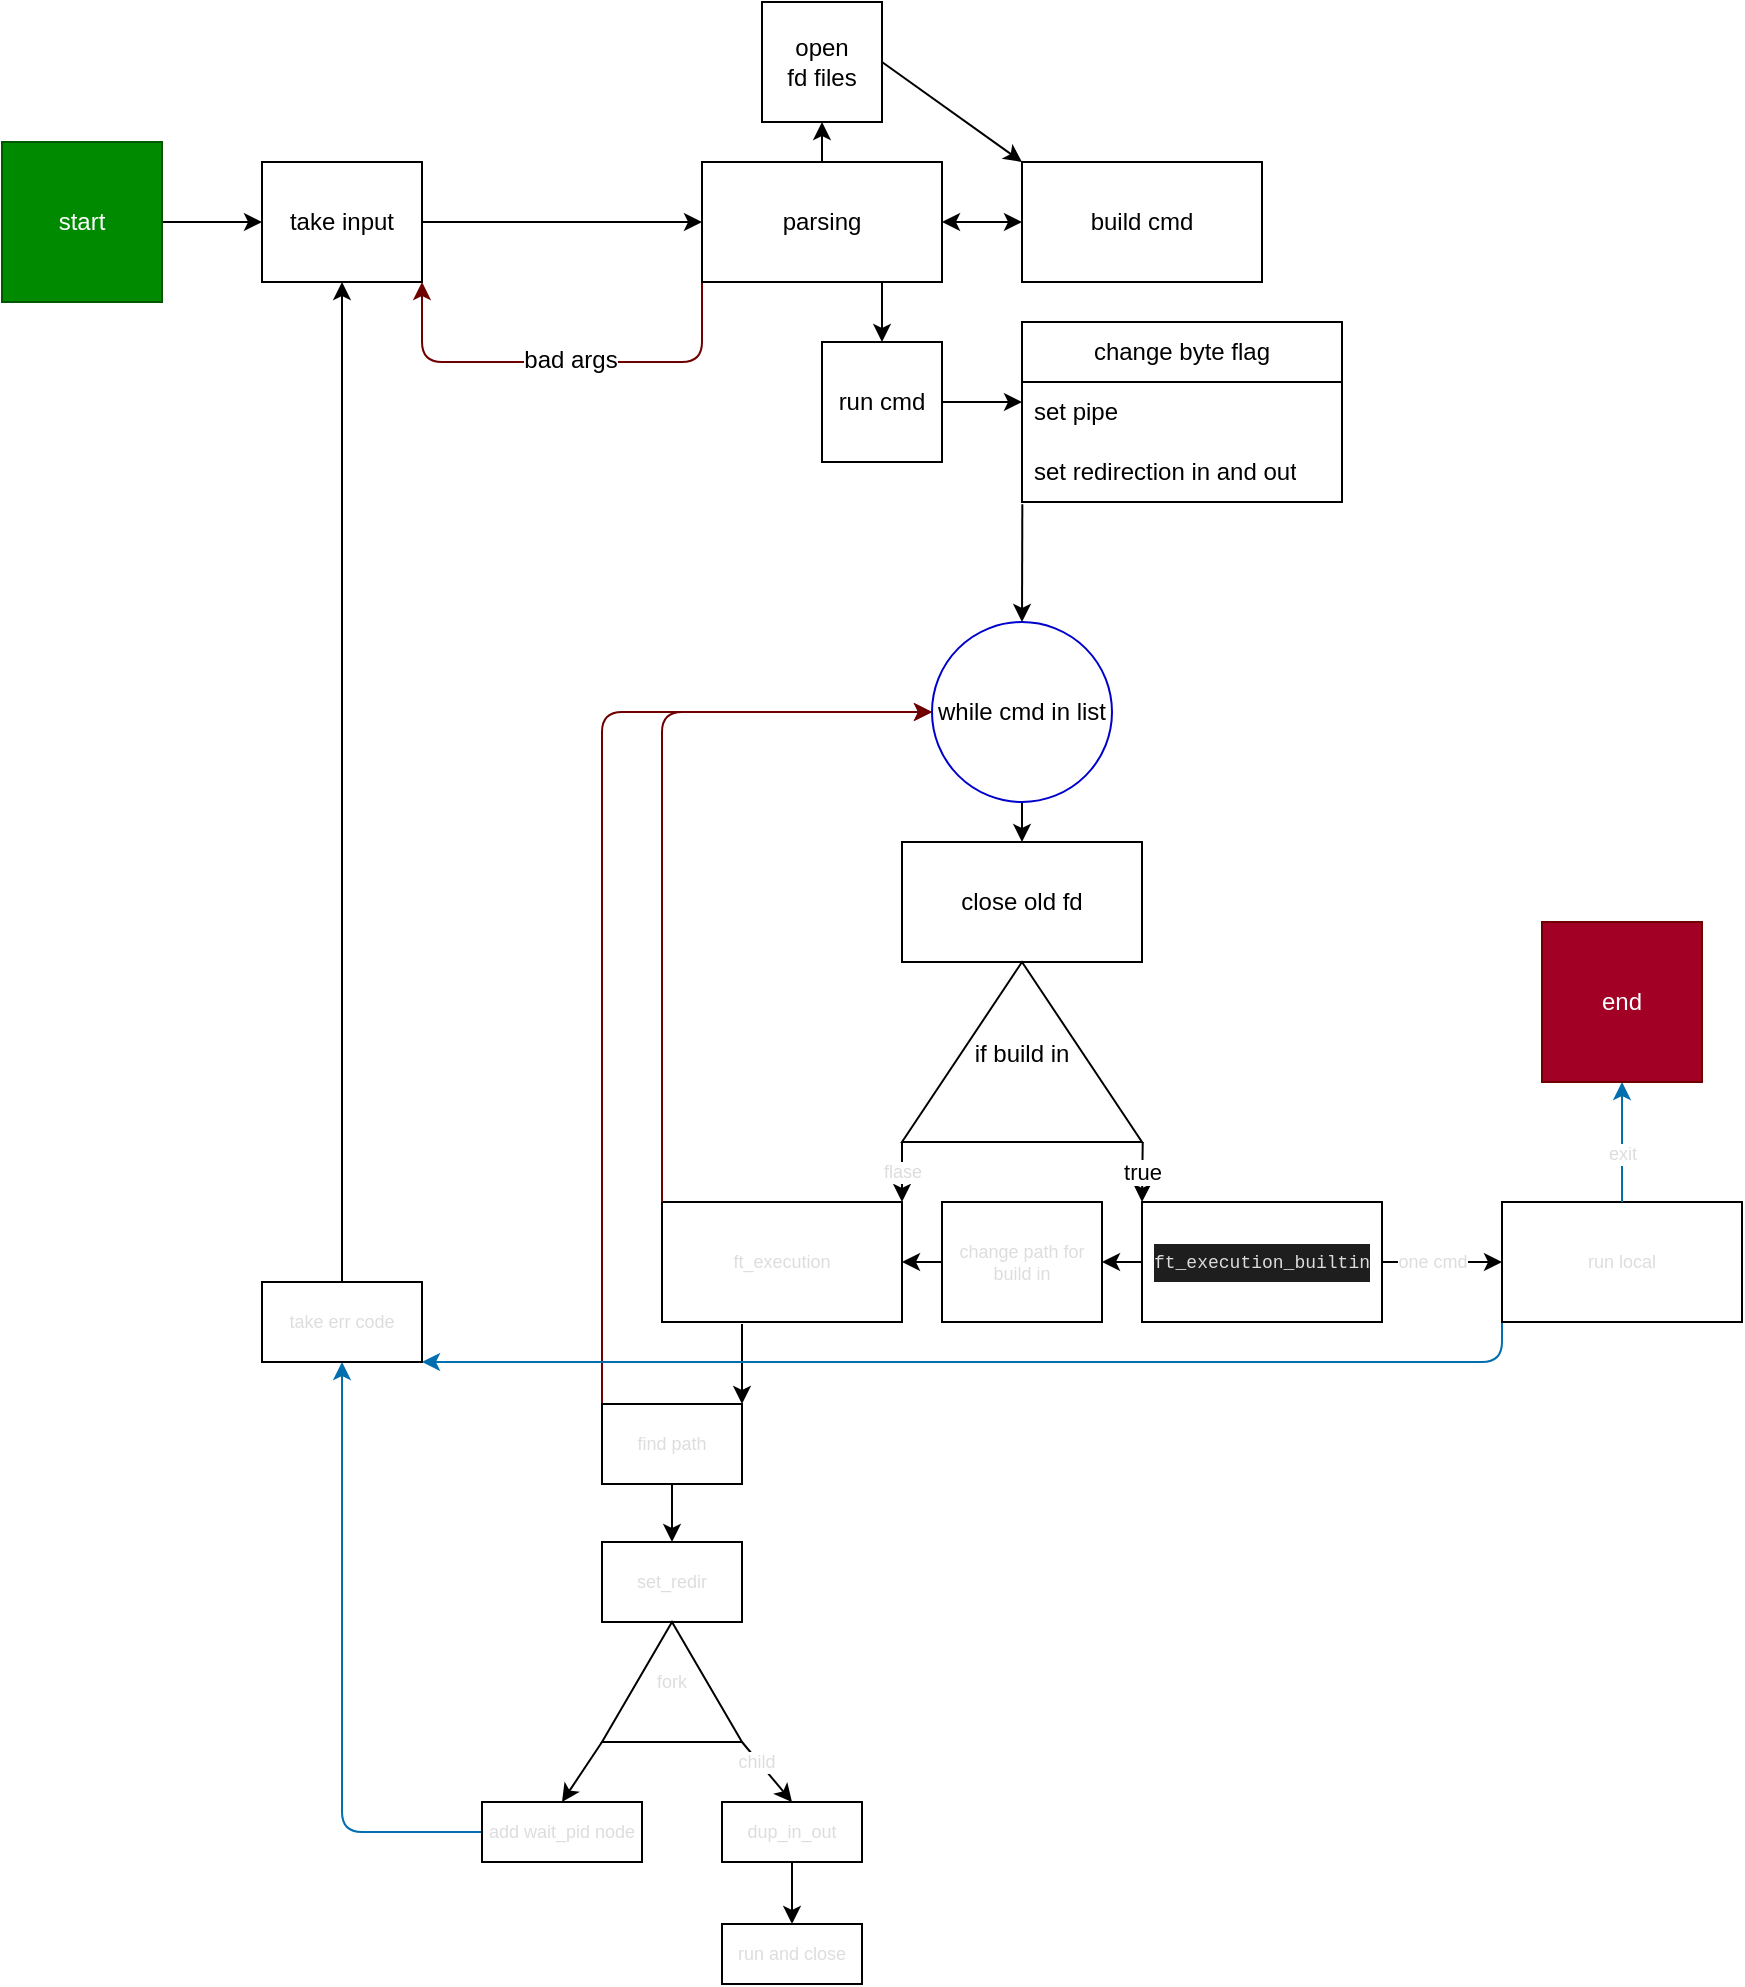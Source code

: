 <mxfile>
    <diagram id="g02yZPYnZc3DpvQOZKdE" name="Page-1">
        <mxGraphModel dx="1247" dy="776" grid="1" gridSize="10" guides="1" tooltips="1" connect="1" arrows="1" fold="1" page="1" pageScale="1" pageWidth="3000" pageHeight="3000" background="none" math="0" shadow="0">
            <root>
                <mxCell id="0"/>
                <mxCell id="1" parent="0"/>
                <mxCell id="10" style="edgeStyle=none;html=1;entryX=0.5;entryY=1;entryDx=0;entryDy=0;exitX=0.5;exitY=0;exitDx=0;exitDy=0;" parent="1" source="2" target="6" edge="1">
                    <mxGeometry relative="1" as="geometry">
                        <mxPoint x="830" y="310" as="sourcePoint"/>
                    </mxGeometry>
                </mxCell>
                <mxCell id="84" style="edgeStyle=none;html=1;exitX=0;exitY=1;exitDx=0;exitDy=0;entryX=1;entryY=1;entryDx=0;entryDy=0;fillColor=#a20025;strokeColor=#6F0000;" parent="1" source="2" target="83" edge="1">
                    <mxGeometry relative="1" as="geometry">
                        <mxPoint x="680" y="440" as="targetPoint"/>
                        <Array as="points">
                            <mxPoint x="740" y="440"/>
                            <mxPoint x="600" y="440"/>
                        </Array>
                    </mxGeometry>
                </mxCell>
                <mxCell id="85" value="bad args" style="edgeLabel;html=1;align=center;verticalAlign=middle;resizable=0;points=[];fontSize=12;fontFamily=Helvetica;fontColor=default;" parent="84" vertex="1" connectable="0">
                    <mxGeometry x="-0.036" y="-1" relative="1" as="geometry">
                        <mxPoint as="offset"/>
                    </mxGeometry>
                </mxCell>
                <mxCell id="2" value="parsing" style="rounded=0;whiteSpace=wrap;html=1;fontStyle=0;" parent="1" vertex="1">
                    <mxGeometry x="740" y="340" width="120" height="60" as="geometry"/>
                </mxCell>
                <mxCell id="4" value="build cmd" style="rounded=0;whiteSpace=wrap;html=1;" parent="1" vertex="1">
                    <mxGeometry x="900" y="340" width="120" height="60" as="geometry"/>
                </mxCell>
                <mxCell id="6" value="open&lt;br&gt;fd files" style="whiteSpace=wrap;html=1;aspect=fixed;" parent="1" vertex="1">
                    <mxGeometry x="770" y="260" width="60" height="60" as="geometry"/>
                </mxCell>
                <mxCell id="8" value="" style="endArrow=classic;html=1;exitX=1;exitY=0.5;exitDx=0;exitDy=0;entryX=0;entryY=0;entryDx=0;entryDy=0;" parent="1" source="6" target="4" edge="1">
                    <mxGeometry width="50" height="50" relative="1" as="geometry">
                        <mxPoint x="892" y="341" as="sourcePoint"/>
                        <mxPoint x="942" y="291" as="targetPoint"/>
                    </mxGeometry>
                </mxCell>
                <mxCell id="13" value="run cmd" style="whiteSpace=wrap;html=1;aspect=fixed;" parent="1" vertex="1">
                    <mxGeometry x="800" y="430" width="60" height="60" as="geometry"/>
                </mxCell>
                <mxCell id="16" value="change byte flag" style="swimlane;fontStyle=0;childLayout=stackLayout;horizontal=1;startSize=30;horizontalStack=0;resizeParent=1;resizeParentMax=0;resizeLast=0;collapsible=1;marginBottom=0;whiteSpace=wrap;html=1;" parent="1" vertex="1">
                    <mxGeometry x="900" y="420" width="160" height="90" as="geometry"/>
                </mxCell>
                <mxCell id="17" value="set pipe" style="text;strokeColor=none;fillColor=none;align=left;verticalAlign=middle;spacingLeft=4;spacingRight=4;overflow=hidden;points=[[0,0.5],[1,0.5]];portConstraint=eastwest;rotatable=0;whiteSpace=wrap;html=1;" parent="16" vertex="1">
                    <mxGeometry y="30" width="160" height="30" as="geometry"/>
                </mxCell>
                <mxCell id="19" value="set redirection in and out" style="text;strokeColor=none;fillColor=none;align=left;verticalAlign=middle;spacingLeft=4;spacingRight=4;overflow=hidden;points=[[0,0.5],[1,0.5]];portConstraint=eastwest;rotatable=0;whiteSpace=wrap;html=1;" parent="16" vertex="1">
                    <mxGeometry y="60" width="160" height="30" as="geometry"/>
                </mxCell>
                <mxCell id="60" style="edgeStyle=none;html=1;exitX=0.5;exitY=1;exitDx=0;exitDy=0;entryX=0.5;entryY=0;entryDx=0;entryDy=0;fontSize=9;fontColor=#DDDDDD;" parent="1" source="20" target="22" edge="1">
                    <mxGeometry relative="1" as="geometry"/>
                </mxCell>
                <mxCell id="20" value="while cmd in list" style="ellipse;whiteSpace=wrap;html=1;aspect=fixed;labelBorderColor=none;shadow=0;strokeColor=#0000CC;" parent="1" vertex="1">
                    <mxGeometry x="855" y="570" width="90" height="90" as="geometry"/>
                </mxCell>
                <mxCell id="22" value="close old fd" style="rounded=0;whiteSpace=wrap;html=1;" parent="1" vertex="1">
                    <mxGeometry x="840" y="680" width="120" height="60" as="geometry"/>
                </mxCell>
                <mxCell id="24" value="" style="endArrow=classic;html=1;exitX=0.001;exitY=1.038;exitDx=0;exitDy=0;exitPerimeter=0;entryX=0.5;entryY=0;entryDx=0;entryDy=0;" parent="1" source="19" target="20" edge="1">
                    <mxGeometry width="50" height="50" relative="1" as="geometry">
                        <mxPoint x="1072" y="571" as="sourcePoint"/>
                        <mxPoint x="1014" y="571" as="targetPoint"/>
                    </mxGeometry>
                </mxCell>
                <mxCell id="25" value="&lt;p style=&quot;line-height: 0%;&quot;&gt;if build in&lt;/p&gt;" style="triangle;whiteSpace=wrap;html=1;rotation=0;direction=north;" parent="1" vertex="1">
                    <mxGeometry x="840" y="740" width="120" height="90" as="geometry"/>
                </mxCell>
                <mxCell id="27" value="&lt;div style=&quot;background-color: rgb(30, 30, 30); font-family: Menlo, Monaco, &amp;quot;Courier New&amp;quot;, monospace; line-height: 18px;&quot;&gt;&lt;font style=&quot;font-size: 9px;&quot; color=&quot;#dcdcdc&quot;&gt;ft_execution_builtin&lt;/font&gt;&lt;/div&gt;" style="rounded=0;whiteSpace=wrap;html=1;" parent="1" vertex="1">
                    <mxGeometry x="960" y="860" width="120" height="60" as="geometry"/>
                </mxCell>
                <mxCell id="31" value="" style="endArrow=classic;html=1;exitX=0;exitY=1.003;exitDx=0;exitDy=0;entryX=0;entryY=0;entryDx=0;entryDy=0;exitPerimeter=0;" parent="1" source="25" target="27" edge="1">
                    <mxGeometry relative="1" as="geometry">
                        <mxPoint x="952" y="741" as="sourcePoint"/>
                        <mxPoint x="1052" y="741" as="targetPoint"/>
                    </mxGeometry>
                </mxCell>
                <mxCell id="32" value="true" style="edgeLabel;resizable=0;html=1;align=center;verticalAlign=middle;" parent="31" connectable="0" vertex="1">
                    <mxGeometry relative="1" as="geometry"/>
                </mxCell>
                <mxCell id="33" value="" style="endArrow=classic;html=1;fontSize=9;fontColor=#DCDCDC;entryX=1;entryY=0;entryDx=0;entryDy=0;exitX=0;exitY=0;exitDx=0;exitDy=0;exitPerimeter=0;" parent="1" source="25" target="39" edge="1">
                    <mxGeometry relative="1" as="geometry">
                        <mxPoint x="840" y="840" as="sourcePoint"/>
                        <mxPoint x="822" y="861" as="targetPoint"/>
                    </mxGeometry>
                </mxCell>
                <mxCell id="34" value="flase" style="edgeLabel;resizable=0;html=1;align=center;verticalAlign=middle;fontSize=9;fontColor=#DCDCDC;" parent="33" connectable="0" vertex="1">
                    <mxGeometry relative="1" as="geometry"/>
                </mxCell>
                <mxCell id="36" value="" style="endArrow=classic;html=1;fontSize=9;fontColor=#DCDCDC;exitX=1;exitY=0.5;exitDx=0;exitDy=0;" parent="1" source="13" edge="1">
                    <mxGeometry width="50" height="50" relative="1" as="geometry">
                        <mxPoint x="882" y="511" as="sourcePoint"/>
                        <mxPoint x="900" y="460" as="targetPoint"/>
                    </mxGeometry>
                </mxCell>
                <mxCell id="37" value="" style="endArrow=classic;html=1;fontSize=9;fontColor=#DCDCDC;entryX=0.5;entryY=0;entryDx=0;entryDy=0;exitX=0.75;exitY=1;exitDx=0;exitDy=0;" parent="1" source="2" target="13" edge="1">
                    <mxGeometry width="50" height="50" relative="1" as="geometry">
                        <mxPoint x="830" y="390" as="sourcePoint"/>
                        <mxPoint x="842" y="391" as="targetPoint"/>
                    </mxGeometry>
                </mxCell>
                <mxCell id="38" value="" style="endArrow=classic;startArrow=classic;html=1;fontSize=9;fontColor=#DCDCDC;exitX=1;exitY=0.5;exitDx=0;exitDy=0;entryX=0;entryY=0.5;entryDx=0;entryDy=0;" parent="1" source="2" target="4" edge="1">
                    <mxGeometry width="50" height="50" relative="1" as="geometry">
                        <mxPoint x="882" y="411" as="sourcePoint"/>
                        <mxPoint x="932" y="361" as="targetPoint"/>
                    </mxGeometry>
                </mxCell>
                <mxCell id="39" value="&lt;font color=&quot;#dddddd&quot;&gt;ft_execution&lt;/font&gt;" style="rounded=0;whiteSpace=wrap;html=1;fontSize=9;fontColor=#DCDCDC;" parent="1" vertex="1">
                    <mxGeometry x="720" y="860" width="120" height="60" as="geometry"/>
                </mxCell>
                <mxCell id="71" style="edgeStyle=none;html=1;exitX=0;exitY=0;exitDx=0;exitDy=0;fillColor=#a20025;strokeColor=#6F0000;entryX=0;entryY=0.5;entryDx=0;entryDy=0;" parent="1" source="40" target="20" edge="1">
                    <mxGeometry relative="1" as="geometry">
                        <mxPoint x="840" y="710" as="targetPoint"/>
                        <Array as="points">
                            <mxPoint x="690" y="615"/>
                        </Array>
                    </mxGeometry>
                </mxCell>
                <mxCell id="40" value="find path" style="rounded=0;whiteSpace=wrap;html=1;fontSize=9;fontColor=#DDDDDD;" parent="1" vertex="1">
                    <mxGeometry x="690" y="961" width="70" height="40" as="geometry"/>
                </mxCell>
                <mxCell id="41" value="" style="endArrow=classic;html=1;fontSize=9;fontColor=#DDDDDD;entryX=1;entryY=0;entryDx=0;entryDy=0;" parent="1" target="40" edge="1">
                    <mxGeometry width="50" height="50" relative="1" as="geometry">
                        <mxPoint x="760" y="921" as="sourcePoint"/>
                        <mxPoint x="712" y="941" as="targetPoint"/>
                    </mxGeometry>
                </mxCell>
                <mxCell id="45" value="set_redir" style="rounded=0;whiteSpace=wrap;html=1;fontSize=9;fontColor=#DDDDDD;" parent="1" vertex="1">
                    <mxGeometry x="690" y="1030" width="70" height="40" as="geometry"/>
                </mxCell>
                <mxCell id="46" value="" style="endArrow=classic;html=1;fontSize=9;fontColor=#DDDDDD;exitX=0.5;exitY=1;exitDx=0;exitDy=0;entryX=0.5;entryY=0;entryDx=0;entryDy=0;" parent="1" source="40" target="45" edge="1">
                    <mxGeometry width="50" height="50" relative="1" as="geometry">
                        <mxPoint x="802" y="1041" as="sourcePoint"/>
                        <mxPoint x="782" y="1021" as="targetPoint"/>
                    </mxGeometry>
                </mxCell>
                <mxCell id="48" value="fork" style="triangle;whiteSpace=wrap;html=1;fontSize=9;fontColor=#DDDDDD;rotation=0;flipH=1;flipV=1;direction=south;" parent="1" vertex="1">
                    <mxGeometry x="690" y="1070" width="70" height="60" as="geometry"/>
                </mxCell>
                <mxCell id="58" style="edgeStyle=none;html=1;exitX=0.5;exitY=1;exitDx=0;exitDy=0;entryX=0.5;entryY=0;entryDx=0;entryDy=0;fontSize=9;fontColor=#DDDDDD;" parent="1" source="50" target="57" edge="1">
                    <mxGeometry relative="1" as="geometry"/>
                </mxCell>
                <mxCell id="50" value="dup_in_out" style="rounded=0;whiteSpace=wrap;html=1;fontSize=9;fontColor=#DDDDDD;" parent="1" vertex="1">
                    <mxGeometry x="750" y="1160" width="70" height="30" as="geometry"/>
                </mxCell>
                <mxCell id="91" style="edgeStyle=none;html=1;exitX=0;exitY=0.5;exitDx=0;exitDy=0;fontFamily=Helvetica;fontSize=9;fontColor=#DDDDDD;entryX=0.5;entryY=1;entryDx=0;entryDy=0;fillColor=#1ba1e2;strokeColor=#006EAF;" parent="1" source="54" target="89" edge="1">
                    <mxGeometry relative="1" as="geometry">
                        <mxPoint x="600" y="1070" as="targetPoint"/>
                        <Array as="points">
                            <mxPoint x="560" y="1175"/>
                        </Array>
                    </mxGeometry>
                </mxCell>
                <mxCell id="54" value="add wait_pid node" style="rounded=0;whiteSpace=wrap;html=1;fontSize=9;fontColor=#DDDDDD;" parent="1" vertex="1">
                    <mxGeometry x="630" y="1160" width="80" height="30" as="geometry"/>
                </mxCell>
                <mxCell id="56" value="" style="endArrow=classic;html=1;fontSize=9;fontColor=#DDDDDD;entryX=0.5;entryY=0;entryDx=0;entryDy=0;" parent="1" target="54" edge="1">
                    <mxGeometry width="50" height="50" relative="1" as="geometry">
                        <mxPoint x="690" y="1130" as="sourcePoint"/>
                        <mxPoint x="852" y="1121" as="targetPoint"/>
                    </mxGeometry>
                </mxCell>
                <mxCell id="57" value="run and close" style="rounded=0;whiteSpace=wrap;html=1;fontSize=9;fontColor=#DDDDDD;" parent="1" vertex="1">
                    <mxGeometry x="750" y="1221" width="70" height="30" as="geometry"/>
                </mxCell>
                <mxCell id="90" style="edgeStyle=none;html=1;exitX=0;exitY=1;exitDx=0;exitDy=0;fontFamily=Helvetica;fontSize=9;fontColor=#DDDDDD;entryX=1;entryY=1;entryDx=0;entryDy=0;fillColor=#1ba1e2;strokeColor=#006EAF;" parent="1" source="63" target="89" edge="1">
                    <mxGeometry relative="1" as="geometry">
                        <mxPoint x="720" y="950" as="targetPoint"/>
                        <Array as="points">
                            <mxPoint x="1140" y="940"/>
                        </Array>
                    </mxGeometry>
                </mxCell>
                <mxCell id="63" value="run local" style="rounded=0;whiteSpace=wrap;html=1;fontSize=9;fontColor=#DDDDDD;" parent="1" vertex="1">
                    <mxGeometry x="1140" y="860" width="120" height="60" as="geometry"/>
                </mxCell>
                <mxCell id="64" value="" style="endArrow=classic;html=1;fontSize=9;fontColor=#DDDDDD;exitX=1;exitY=0.5;exitDx=0;exitDy=0;entryX=0;entryY=0.5;entryDx=0;entryDy=0;" parent="1" source="27" target="63" edge="1">
                    <mxGeometry width="50" height="50" relative="1" as="geometry">
                        <mxPoint x="1140" y="950" as="sourcePoint"/>
                        <mxPoint x="1190" y="900" as="targetPoint"/>
                    </mxGeometry>
                </mxCell>
                <mxCell id="65" value="one cmd" style="edgeLabel;html=1;align=center;verticalAlign=middle;resizable=0;points=[];fontSize=9;fontColor=#DDDDDD;" parent="64" vertex="1" connectable="0">
                    <mxGeometry x="0.115" relative="1" as="geometry">
                        <mxPoint x="-9" as="offset"/>
                    </mxGeometry>
                </mxCell>
                <mxCell id="70" style="edgeStyle=none;html=1;entryX=1;entryY=0.5;entryDx=0;entryDy=0;fontSize=9;fontColor=#DDDDDD;" parent="1" source="66" target="39" edge="1">
                    <mxGeometry relative="1" as="geometry"/>
                </mxCell>
                <mxCell id="66" value="change path for build in" style="whiteSpace=wrap;html=1;fontSize=9;fontColor=#DDDDDD;" parent="1" vertex="1">
                    <mxGeometry x="860" y="860" width="80" height="60" as="geometry"/>
                </mxCell>
                <mxCell id="67" value="" style="endArrow=classic;html=1;fontSize=9;fontColor=#DDDDDD;exitX=0;exitY=0.5;exitDx=0;exitDy=0;entryX=1;entryY=0.5;entryDx=0;entryDy=0;" parent="1" source="27" target="66" edge="1">
                    <mxGeometry width="50" height="50" relative="1" as="geometry">
                        <mxPoint x="930" y="890" as="sourcePoint"/>
                        <mxPoint x="980" y="840" as="targetPoint"/>
                    </mxGeometry>
                </mxCell>
                <mxCell id="73" value="" style="endArrow=classic;html=1;exitX=0;exitY=0;exitDx=0;exitDy=0;entryX=0;entryY=0.5;entryDx=0;entryDy=0;fillColor=#a20025;strokeColor=#6F0000;" parent="1" source="39" target="20" edge="1">
                    <mxGeometry width="50" height="50" relative="1" as="geometry">
                        <mxPoint x="722" y="861" as="sourcePoint"/>
                        <mxPoint x="842" y="711" as="targetPoint"/>
                        <Array as="points">
                            <mxPoint x="720" y="615"/>
                        </Array>
                    </mxGeometry>
                </mxCell>
                <mxCell id="75" style="edgeStyle=none;html=1;exitX=0;exitY=1;exitDx=0;exitDy=0;entryX=0.5;entryY=0;entryDx=0;entryDy=0;fontSize=9;fontColor=#DDDDDD;exitPerimeter=0;" parent="1" source="48" target="50" edge="1">
                    <mxGeometry relative="1" as="geometry"/>
                </mxCell>
                <mxCell id="76" value="child" style="edgeLabel;html=1;align=center;verticalAlign=middle;resizable=0;points=[];fontSize=9;fontColor=#DDDDDD;" parent="75" vertex="1" connectable="0">
                    <mxGeometry x="-0.358" y="-1" relative="1" as="geometry">
                        <mxPoint as="offset"/>
                    </mxGeometry>
                </mxCell>
                <mxCell id="82" style="edgeStyle=none;html=1;exitX=1;exitY=0.5;exitDx=0;exitDy=0;entryX=0;entryY=0.5;entryDx=0;entryDy=0;" parent="1" source="81" target="83" edge="1">
                    <mxGeometry relative="1" as="geometry">
                        <mxPoint x="540" y="360" as="targetPoint"/>
                    </mxGeometry>
                </mxCell>
                <mxCell id="81" value="start" style="rounded=0;whiteSpace=wrap;html=1;fillColor=#008a00;fontColor=#ffffff;strokeColor=#005700;" parent="1" vertex="1">
                    <mxGeometry x="390" y="330" width="80" height="80" as="geometry"/>
                </mxCell>
                <mxCell id="86" style="edgeStyle=none;html=1;entryX=0;entryY=0.5;entryDx=0;entryDy=0;fontFamily=Helvetica;fontSize=12;fontColor=default;" parent="1" source="83" target="2" edge="1">
                    <mxGeometry relative="1" as="geometry"/>
                </mxCell>
                <mxCell id="83" value="take input" style="rounded=0;whiteSpace=wrap;html=1;" parent="1" vertex="1">
                    <mxGeometry x="520" y="340" width="80" height="60" as="geometry"/>
                </mxCell>
                <mxCell id="92" style="edgeStyle=none;html=1;exitX=0.5;exitY=0;exitDx=0;exitDy=0;fontFamily=Helvetica;fontSize=9;fontColor=#DDDDDD;entryX=0.5;entryY=1;entryDx=0;entryDy=0;" parent="1" source="89" target="83" edge="1">
                    <mxGeometry relative="1" as="geometry">
                        <mxPoint x="560" y="670" as="targetPoint"/>
                    </mxGeometry>
                </mxCell>
                <mxCell id="89" value="take err code" style="rounded=0;whiteSpace=wrap;html=1;strokeColor=default;fontFamily=Helvetica;fontSize=9;fontColor=#DDDDDD;fillColor=default;" parent="1" vertex="1">
                    <mxGeometry x="520" y="900" width="80" height="40" as="geometry"/>
                </mxCell>
                <mxCell id="98" style="edgeStyle=none;html=1;exitX=0.5;exitY=0;exitDx=0;exitDy=0;entryX=0.5;entryY=1;entryDx=0;entryDy=0;fontFamily=Helvetica;fontSize=9;fontColor=#DDDDDD;fillColor=#1ba1e2;strokeColor=#006EAF;" parent="1" source="63" target="100" edge="1">
                    <mxGeometry relative="1" as="geometry">
                        <mxPoint x="1200.0" y="830.0" as="sourcePoint"/>
                    </mxGeometry>
                </mxCell>
                <mxCell id="99" value="exit" style="edgeLabel;html=1;align=center;verticalAlign=middle;resizable=0;points=[];fontSize=9;fontFamily=Helvetica;fontColor=#DDDDDD;" parent="98" vertex="1" connectable="0">
                    <mxGeometry x="-0.189" relative="1" as="geometry">
                        <mxPoint as="offset"/>
                    </mxGeometry>
                </mxCell>
                <mxCell id="100" value="end" style="rounded=0;whiteSpace=wrap;html=1;fillColor=#a20025;fontColor=#ffffff;strokeColor=#6F0000;" parent="1" vertex="1">
                    <mxGeometry x="1160" y="720" width="80" height="80" as="geometry"/>
                </mxCell>
            </root>
        </mxGraphModel>
    </diagram>
</mxfile>
